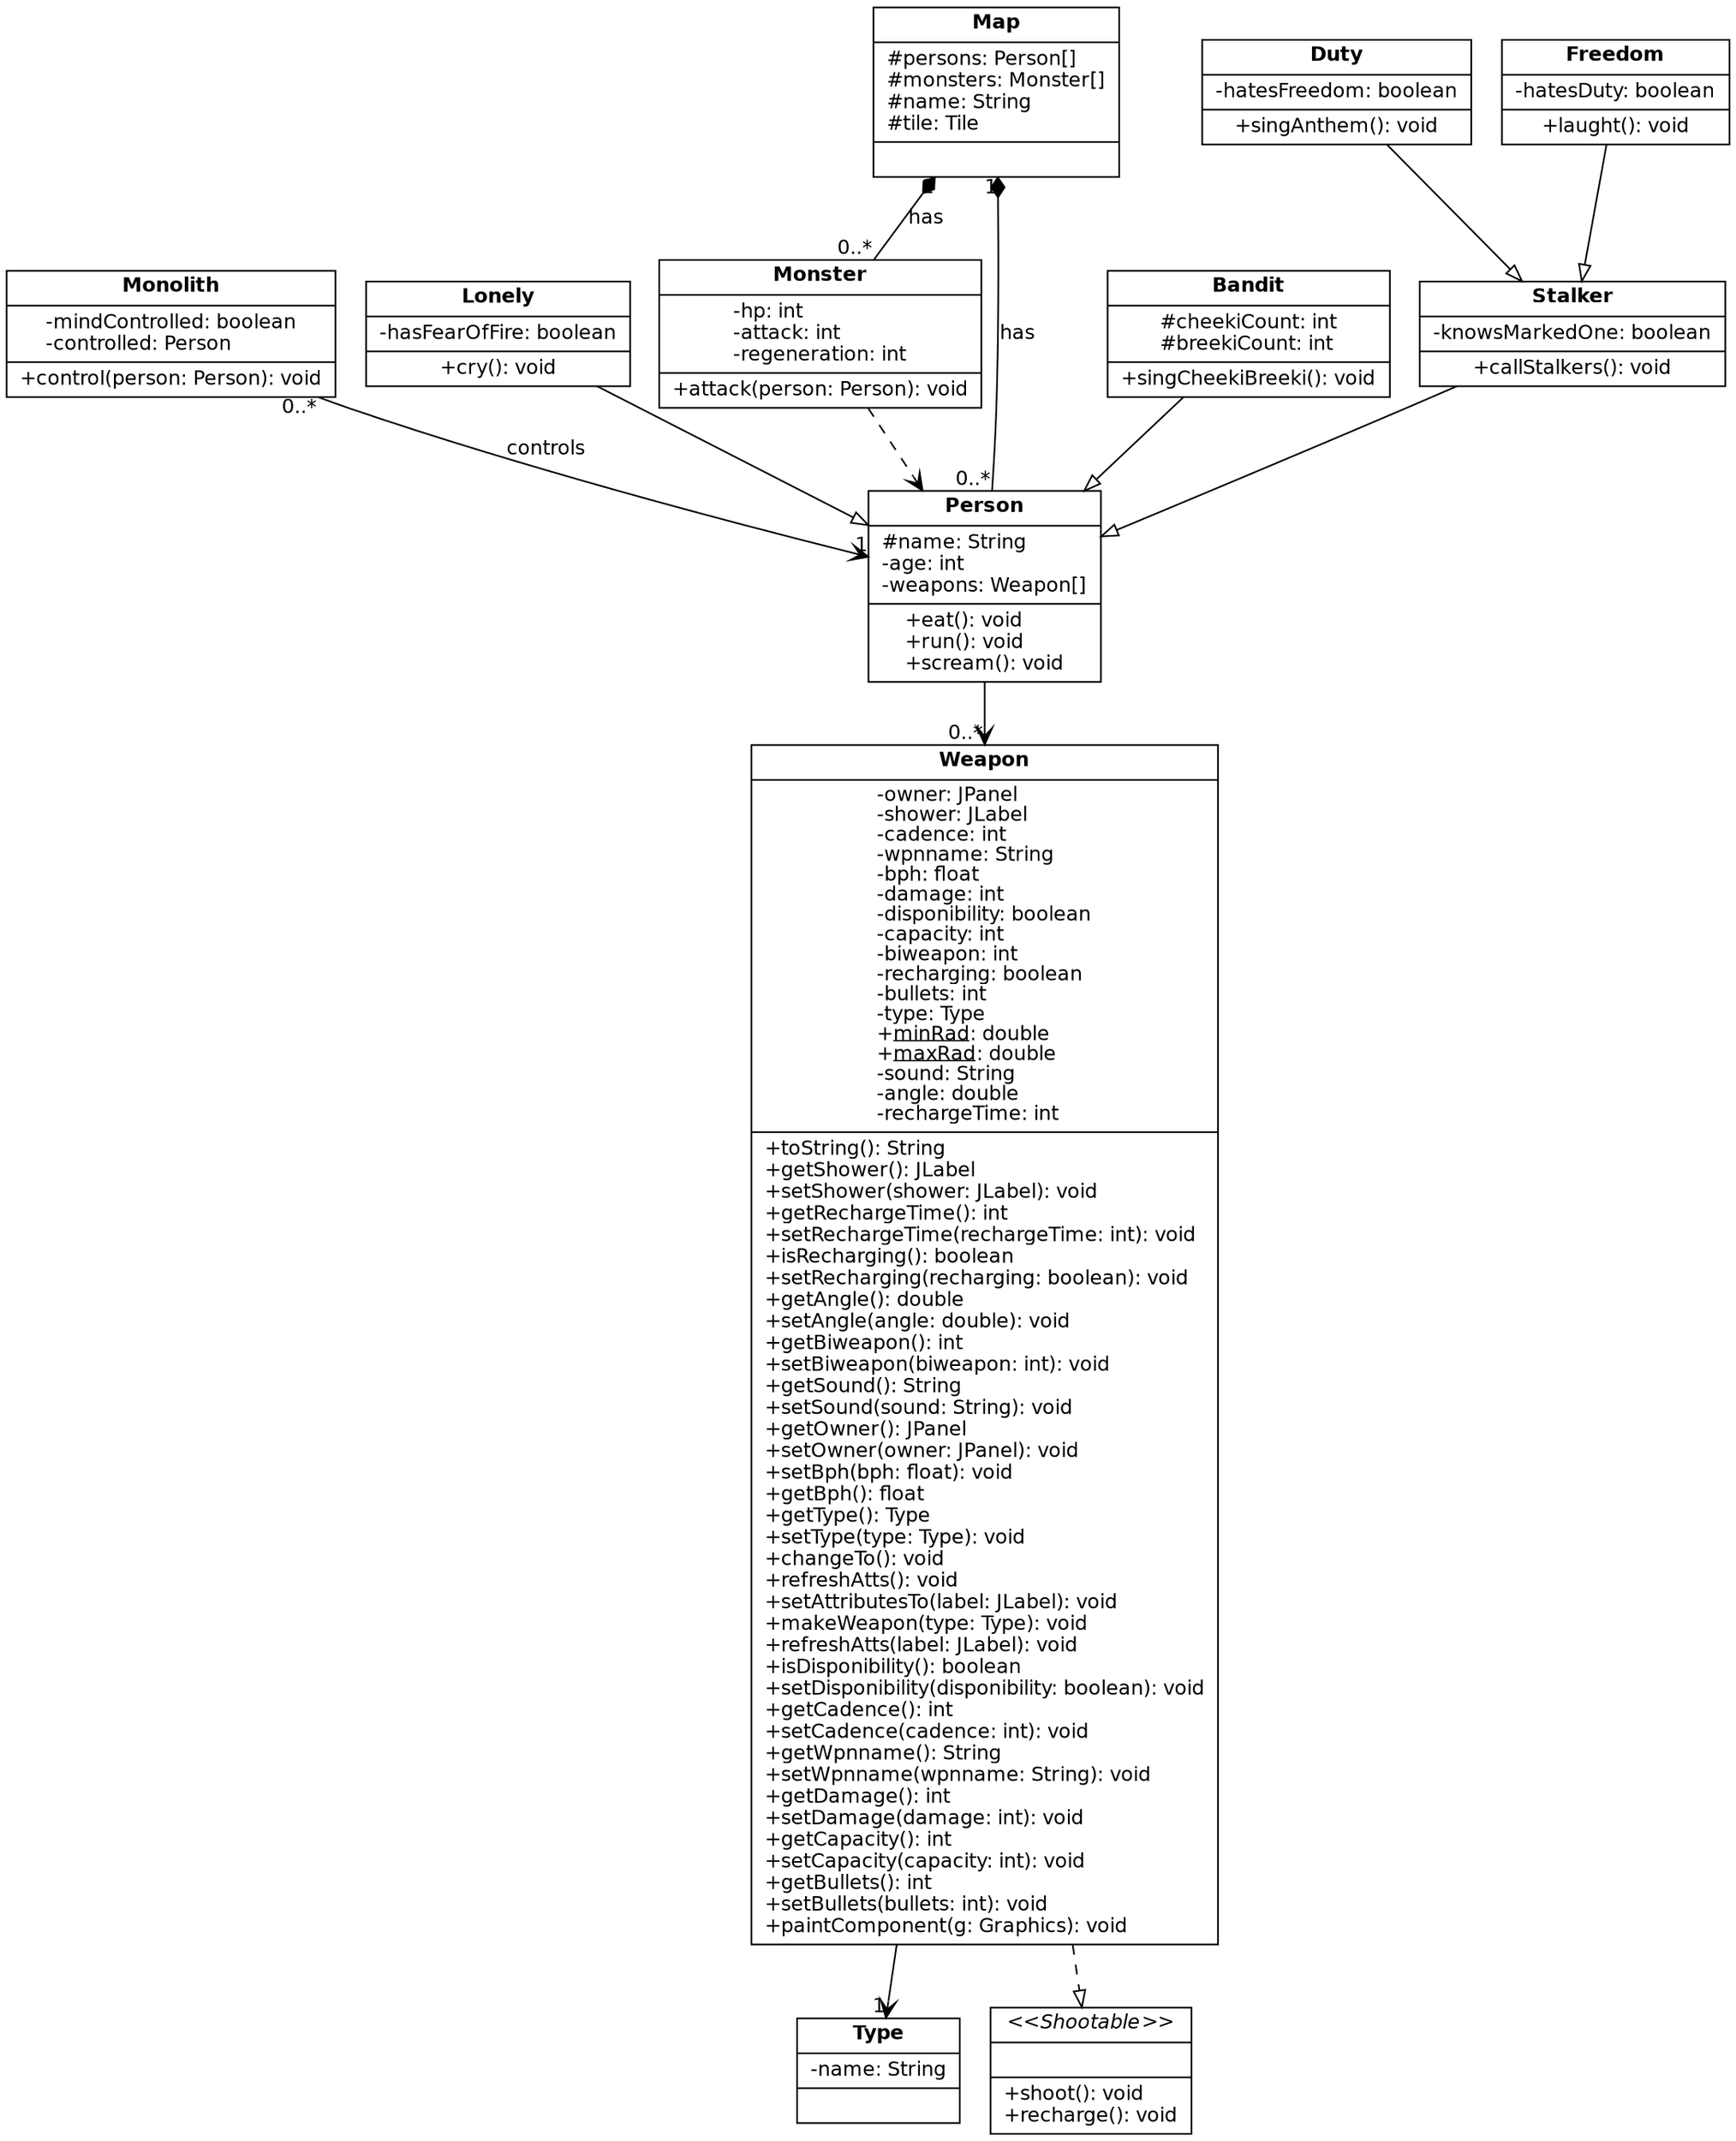 digraph {
fontname = "Bitstream Vera Sans"
fontsize = 12
node [
fontname = "Bitstream Vera Sans"
fontsize = 12
shape = "record"
]
edge [
fontname = "Bitstream Vera Sans"
fontsize = 12
]
1 [ label = <{<b>Type</b>|-name: String<br align="left"/>|}>]
2 [ label = <{<b>Duty</b>|-hatesFreedom: boolean<br align="left"/>|+singAnthem(): void<br align="left"/>}>]
3 [ label = <{<b>Monolith</b>|-mindControlled: boolean<br align="left"/>-controlled: Person<br align="left"/>|+control(person: Person): void<br align="left"/>}>]
4 [ label = <{<b>Lonely</b>|-hasFearOfFire: boolean<br align="left"/>|+cry(): void<br align="left"/>}>]
5 [ label = <{<b>Monster</b>|-hp: int<br align="left"/>-attack: int<br align="left"/>-regeneration: int<br align="left"/>|+attack(person: Person): void<br align="left"/>}>]
6 [ label = <{<b>Bandit</b>|#cheekiCount: int<br align="left"/>#breekiCount: int<br align="left"/>|+singCheekiBreeki(): void<br align="left"/>}>]
7 [ label = <{<b>Stalker</b>|-knowsMarkedOne: boolean<br align="left"/>|+callStalkers(): void<br align="left"/>}>]
8 [ label = <{<b>Map</b>|#persons: Person[]<br align="left"/>#monsters: Monster[]<br align="left"/>#name: String<br align="left"/>#tile: Tile<br align="left"/>|}>]
9 [ label = <{<b>Person</b>|#name: String<br align="left"/>-age: int<br align="left"/>-weapons: Weapon[]<br align="left"/>|+eat(): void<br align="left"/>+run(): void<br align="left"/>+scream(): void<br align="left"/>}>]
10 [ label = <{<b>Freedom</b>|-hatesDuty: boolean<br align="left"/>|+laught(): void<br align="left"/>}>]
11 [ label = <{<b>Weapon</b>|-owner: JPanel<br align="left"/>-shower: JLabel<br align="left"/>-cadence: int<br align="left"/>-wpnname: String<br align="left"/>-bph: float<br align="left"/>-damage: int<br align="left"/>-disponibility: boolean<br align="left"/>-capacity: int<br align="left"/>-biweapon: int<br align="left"/>-recharging: boolean<br align="left"/>-bullets: int<br align="left"/>-type: Type<br align="left"/>+<u>minRad</u>: double<br align="left"/>+<u>maxRad</u>: double<br align="left"/>-sound: String<br align="left"/>-angle: double<br align="left"/>-rechargeTime: int<br align="left"/>|+toString(): String<br align="left"/>+getShower(): JLabel<br align="left"/>+setShower(shower: JLabel): void<br align="left"/>+getRechargeTime(): int<br align="left"/>+setRechargeTime(rechargeTime: int): void<br align="left"/>+isRecharging(): boolean<br align="left"/>+setRecharging(recharging: boolean): void<br align="left"/>+getAngle(): double<br align="left"/>+setAngle(angle: double): void<br align="left"/>+getBiweapon(): int<br align="left"/>+setBiweapon(biweapon: int): void<br align="left"/>+getSound(): String<br align="left"/>+setSound(sound: String): void<br align="left"/>+getOwner(): JPanel<br align="left"/>+setOwner(owner: JPanel): void<br align="left"/>+setBph(bph: float): void<br align="left"/>+getBph(): float<br align="left"/>+getType(): Type<br align="left"/>+setType(type: Type): void<br align="left"/>+changeTo(): void<br align="left"/>+refreshAtts(): void<br align="left"/>+setAttributesTo(label: JLabel): void<br align="left"/>+makeWeapon(type: Type): void<br align="left"/>+refreshAtts(label: JLabel): void<br align="left"/>+isDisponibility(): boolean<br align="left"/>+setDisponibility(disponibility: boolean): void<br align="left"/>+getCadence(): int<br align="left"/>+setCadence(cadence: int): void<br align="left"/>+getWpnname(): String<br align="left"/>+setWpnname(wpnname: String): void<br align="left"/>+getDamage(): int<br align="left"/>+setDamage(damage: int): void<br align="left"/>+getCapacity(): int<br align="left"/>+setCapacity(capacity: int): void<br align="left"/>+getBullets(): int<br align="left"/>+setBullets(bullets: int): void<br align="left"/>+paintComponent(g: Graphics): void<br align="left"/>}>]
12 [ label = <{&lt;&lt;<i>Shootable</i>&gt;&gt;||+shoot(): void<br align="left"/>+recharge(): void<br align="left"/>}>]

2 -> 7 [style = "solid" arrowhead = "onormal" arrowtail = "" dir = "forward" taillabel = "" headlabel = "" label = ""]

3 -> 9 [style = "solid" arrowhead = "open" arrowtail = "" dir = "forward" taillabel = "0..*" headlabel = "1" label = "controls"]

4 -> 9 [style = "solid" arrowhead = "onormal" arrowtail = "" dir = "forward" taillabel = "" headlabel = "" label = ""]

5 -> 9 [style = "dashed" arrowhead = "open" arrowtail = "" dir = "forward" taillabel = "" headlabel = "" label = ""]

6 -> 9 [style = "solid" arrowhead = "onormal" arrowtail = "" dir = "forward" taillabel = "" headlabel = "" label = ""]

7 -> 9 [style = "solid" arrowhead = "onormal" arrowtail = "" dir = "forward" taillabel = "" headlabel = "" label = ""]

8 -> 5 [style = "solid" arrowhead = "" arrowtail = "diamond" dir = "back" taillabel = "1" headlabel = "0..*" label = "has"]

8 -> 9 [style = "solid" arrowhead = "" arrowtail = "diamond" dir = "back" taillabel = "1" headlabel = "0..*" label = "has"]

9 -> 11 [style = "solid" arrowhead = "open" arrowtail = "" dir = "forward" taillabel = "" headlabel = "0..*" label = ""]

10 -> 7 [style = "solid" arrowhead = "onormal" arrowtail = "" dir = "forward" taillabel = "" headlabel = "" label = ""]

11 -> 1 [style = "solid" arrowhead = "open" arrowtail = "" dir = "forward" taillabel = "" headlabel = "1" label = ""]

11 -> 12 [style = "dashed" arrowhead = "onormal" arrowtail = "" dir = "forward" taillabel = "" headlabel = "" label = ""]

}
